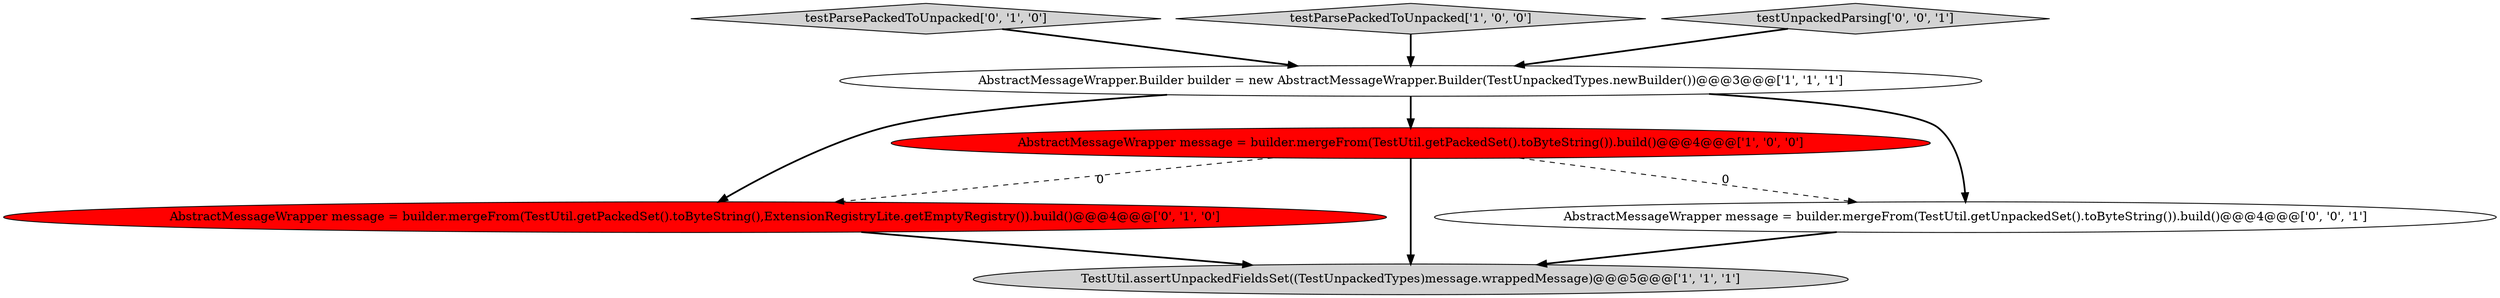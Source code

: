 digraph {
5 [style = filled, label = "testParsePackedToUnpacked['0', '1', '0']", fillcolor = lightgray, shape = diamond image = "AAA0AAABBB2BBB"];
3 [style = filled, label = "testParsePackedToUnpacked['1', '0', '0']", fillcolor = lightgray, shape = diamond image = "AAA0AAABBB1BBB"];
2 [style = filled, label = "AbstractMessageWrapper message = builder.mergeFrom(TestUtil.getPackedSet().toByteString()).build()@@@4@@@['1', '0', '0']", fillcolor = red, shape = ellipse image = "AAA1AAABBB1BBB"];
4 [style = filled, label = "AbstractMessageWrapper message = builder.mergeFrom(TestUtil.getPackedSet().toByteString(),ExtensionRegistryLite.getEmptyRegistry()).build()@@@4@@@['0', '1', '0']", fillcolor = red, shape = ellipse image = "AAA1AAABBB2BBB"];
1 [style = filled, label = "TestUtil.assertUnpackedFieldsSet((TestUnpackedTypes)message.wrappedMessage)@@@5@@@['1', '1', '1']", fillcolor = lightgray, shape = ellipse image = "AAA0AAABBB1BBB"];
6 [style = filled, label = "testUnpackedParsing['0', '0', '1']", fillcolor = lightgray, shape = diamond image = "AAA0AAABBB3BBB"];
0 [style = filled, label = "AbstractMessageWrapper.Builder builder = new AbstractMessageWrapper.Builder(TestUnpackedTypes.newBuilder())@@@3@@@['1', '1', '1']", fillcolor = white, shape = ellipse image = "AAA0AAABBB1BBB"];
7 [style = filled, label = "AbstractMessageWrapper message = builder.mergeFrom(TestUtil.getUnpackedSet().toByteString()).build()@@@4@@@['0', '0', '1']", fillcolor = white, shape = ellipse image = "AAA0AAABBB3BBB"];
2->4 [style = dashed, label="0"];
4->1 [style = bold, label=""];
6->0 [style = bold, label=""];
7->1 [style = bold, label=""];
5->0 [style = bold, label=""];
2->7 [style = dashed, label="0"];
0->4 [style = bold, label=""];
2->1 [style = bold, label=""];
3->0 [style = bold, label=""];
0->2 [style = bold, label=""];
0->7 [style = bold, label=""];
}
